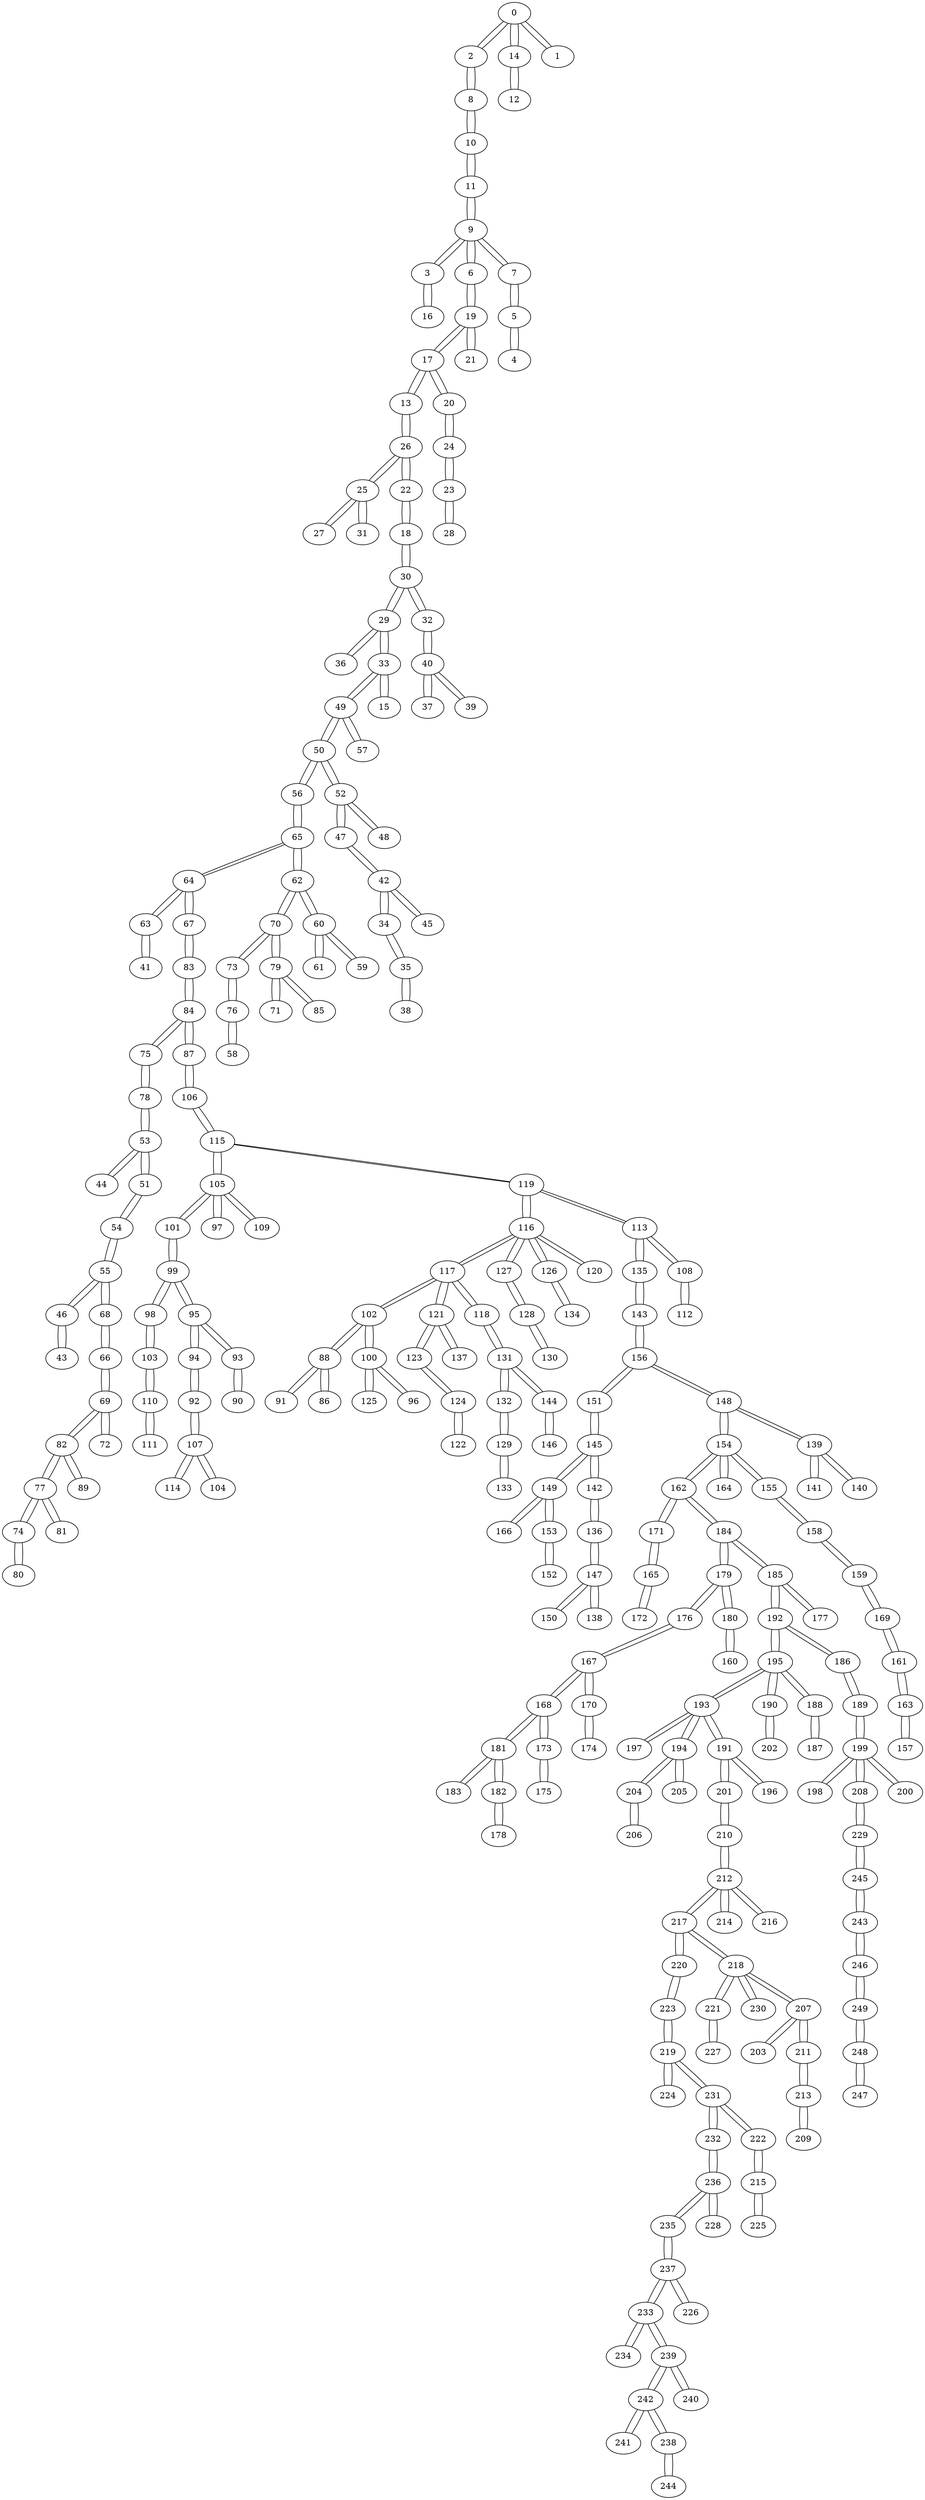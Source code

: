 graph {
0 -- 2 [ distancia=1 ]
0 -- 14 [ distancia=3 ]
0 -- 1 [ distancia=4 ]
2 -- 0 [ distancia=1 ]
2 -- 8 [ distancia=3 ]
9 -- 11 [ distancia=1 ]
9 -- 3 [ distancia=3 ]
9 -- 6 [ distancia=3 ]
9 -- 7 [ distancia=6 ]
11 -- 9 [ distancia=1 ]
11 -- 10 [ distancia=3 ]
13 -- 17 [ distancia=1 ]
13 -- 26 [ distancia=2 ]
17 -- 13 [ distancia=1 ]
17 -- 19 [ distancia=3 ]
17 -- 20 [ distancia=6 ]
25 -- 27 [ distancia=1 ]
25 -- 31 [ distancia=1 ]
25 -- 26 [ distancia=3 ]
27 -- 25 [ distancia=1 ]
31 -- 25 [ distancia=1 ]
29 -- 36 [ distancia=1 ]
29 -- 30 [ distancia=4 ]
29 -- 33 [ distancia=6 ]
36 -- 29 [ distancia=1 ]
34 -- 42 [ distancia=1 ]
34 -- 35 [ distancia=4 ]
42 -- 34 [ distancia=1 ]
42 -- 47 [ distancia=2 ]
42 -- 45 [ distancia=5 ]
44 -- 53 [ distancia=1 ]
53 -- 44 [ distancia=1 ]
53 -- 51 [ distancia=2 ]
53 -- 78 [ distancia=3 ]
54 -- 55 [ distancia=1 ]
54 -- 51 [ distancia=4 ]
55 -- 54 [ distancia=1 ]
55 -- 46 [ distancia=2 ]
55 -- 68 [ distancia=3 ]
63 -- 64 [ distancia=1 ]
63 -- 41 [ distancia=4 ]
64 -- 63 [ distancia=1 ]
64 -- 65 [ distancia=1 ]
64 -- 67 [ distancia=1 ]
65 -- 64 [ distancia=1 ]
65 -- 56 [ distancia=1 ]
65 -- 62 [ distancia=4 ]
56 -- 65 [ distancia=1 ]
56 -- 50 [ distancia=6 ]
67 -- 64 [ distancia=1 ]
67 -- 83 [ distancia=1 ]
58 -- 76 [ distancia=1 ]
76 -- 58 [ distancia=1 ]
76 -- 73 [ distancia=6 ]
74 -- 77 [ distancia=1 ]
74 -- 80 [ distancia=3 ]
77 -- 74 [ distancia=1 ]
77 -- 82 [ distancia=1 ]
77 -- 81 [ distancia=3 ]
82 -- 77 [ distancia=1 ]
82 -- 69 [ distancia=4 ]
82 -- 89 [ distancia=4 ]
83 -- 67 [ distancia=1 ]
83 -- 84 [ distancia=5 ]
75 -- 84 [ distancia=1 ]
75 -- 78 [ distancia=2 ]
84 -- 75 [ distancia=1 ]
84 -- 87 [ distancia=1 ]
84 -- 83 [ distancia=5 ]
87 -- 84 [ distancia=1 ]
87 -- 106 [ distancia=1 ]
88 -- 91 [ distancia=1 ]
88 -- 102 [ distancia=3 ]
88 -- 86 [ distancia=6 ]
91 -- 88 [ distancia=1 ]
101 -- 105 [ distancia=1 ]
101 -- 99 [ distancia=3 ]
105 -- 101 [ distancia=1 ]
105 -- 115 [ distancia=2 ]
105 -- 97 [ distancia=3 ]
105 -- 109 [ distancia=3 ]
106 -- 87 [ distancia=1 ]
106 -- 115 [ distancia=2 ]
92 -- 107 [ distancia=1 ]
92 -- 94 [ distancia=3 ]
107 -- 92 [ distancia=1 ]
107 -- 114 [ distancia=1 ]
107 -- 104 [ distancia=5 ]
103 -- 110 [ distancia=1 ]
103 -- 98 [ distancia=2 ]
110 -- 103 [ distancia=1 ]
110 -- 111 [ distancia=5 ]
114 -- 107 [ distancia=1 ]
102 -- 117 [ distancia=1 ]
102 -- 88 [ distancia=3 ]
102 -- 100 [ distancia=6 ]
117 -- 102 [ distancia=1 ]
117 -- 116 [ distancia=2 ]
117 -- 121 [ distancia=2 ]
117 -- 118 [ distancia=5 ]
115 -- 119 [ distancia=1 ]
115 -- 105 [ distancia=2 ]
115 -- 106 [ distancia=2 ]
119 -- 115 [ distancia=1 ]
119 -- 113 [ distancia=4 ]
119 -- 116 [ distancia=5 ]
121 -- 123 [ distancia=1 ]
121 -- 117 [ distancia=2 ]
121 -- 137 [ distancia=5 ]
123 -- 121 [ distancia=1 ]
123 -- 124 [ distancia=3 ]
122 -- 124 [ distancia=1 ]
124 -- 122 [ distancia=1 ]
124 -- 123 [ distancia=3 ]
128 -- 130 [ distancia=1 ]
128 -- 127 [ distancia=3 ]
130 -- 128 [ distancia=1 ]
118 -- 131 [ distancia=1 ]
118 -- 117 [ distancia=5 ]
131 -- 118 [ distancia=1 ]
131 -- 132 [ distancia=2 ]
131 -- 144 [ distancia=3 ]
135 -- 143 [ distancia=1 ]
135 -- 113 [ distancia=5 ]
143 -- 135 [ distancia=1 ]
143 -- 156 [ distancia=3 ]
147 -- 150 [ distancia=1 ]
147 -- 138 [ distancia=5 ]
147 -- 136 [ distancia=5 ]
150 -- 147 [ distancia=1 ]
151 -- 156 [ distancia=1 ]
151 -- 145 [ distancia=2 ]
156 -- 151 [ distancia=1 ]
156 -- 143 [ distancia=3 ]
156 -- 148 [ distancia=4 ]
149 -- 166 [ distancia=1 ]
149 -- 153 [ distancia=3 ]
149 -- 145 [ distancia=4 ]
166 -- 149 [ distancia=1 ]
165 -- 171 [ distancia=1 ]
165 -- 172 [ distancia=3 ]
171 -- 165 [ distancia=1 ]
171 -- 162 [ distancia=5 ]
176 -- 179 [ distancia=1 ]
176 -- 167 [ distancia=2 ]
179 -- 176 [ distancia=1 ]
179 -- 180 [ distancia=3 ]
179 -- 184 [ distancia=4 ]
193 -- 195 [ distancia=1 ]
193 -- 197 [ distancia=1 ]
193 -- 194 [ distancia=3 ]
193 -- 191 [ distancia=4 ]
195 -- 193 [ distancia=1 ]
195 -- 190 [ distancia=3 ]
195 -- 188 [ distancia=3 ]
195 -- 192 [ distancia=4 ]
197 -- 193 [ distancia=1 ]
194 -- 204 [ distancia=1 ]
194 -- 205 [ distancia=1 ]
194 -- 193 [ distancia=3 ]
204 -- 194 [ distancia=1 ]
204 -- 206 [ distancia=3 ]
205 -- 194 [ distancia=1 ]
217 -- 220 [ distancia=1 ]
217 -- 218 [ distancia=3 ]
217 -- 212 [ distancia=4 ]
220 -- 217 [ distancia=1 ]
220 -- 223 [ distancia=2 ]
219 -- 223 [ distancia=1 ]
219 -- 224 [ distancia=2 ]
219 -- 231 [ distancia=4 ]
223 -- 219 [ distancia=1 ]
223 -- 220 [ distancia=2 ]
232 -- 236 [ distancia=1 ]
232 -- 231 [ distancia=3 ]
236 -- 232 [ distancia=1 ]
236 -- 235 [ distancia=3 ]
236 -- 228 [ distancia=5 ]
233 -- 237 [ distancia=1 ]
233 -- 234 [ distancia=2 ]
233 -- 239 [ distancia=2 ]
237 -- 233 [ distancia=1 ]
237 -- 235 [ distancia=4 ]
237 -- 226 [ distancia=5 ]
4 -- 5 [ distancia=2 ]
5 -- 4 [ distancia=2 ]
5 -- 7 [ distancia=7 ]
6 -- 19 [ distancia=2 ]
6 -- 9 [ distancia=3 ]
19 -- 6 [ distancia=2 ]
19 -- 17 [ distancia=3 ]
19 -- 21 [ distancia=6 ]
18 -- 22 [ distancia=2 ]
18 -- 30 [ distancia=4 ]
22 -- 18 [ distancia=2 ]
22 -- 26 [ distancia=3 ]
26 -- 13 [ distancia=2 ]
26 -- 25 [ distancia=3 ]
26 -- 22 [ distancia=3 ]
37 -- 40 [ distancia=2 ]
40 -- 37 [ distancia=2 ]
40 -- 32 [ distancia=3 ]
40 -- 39 [ distancia=5 ]
47 -- 42 [ distancia=2 ]
47 -- 52 [ distancia=6 ]
51 -- 53 [ distancia=2 ]
51 -- 54 [ distancia=4 ]
46 -- 55 [ distancia=2 ]
46 -- 43 [ distancia=8 ]
49 -- 57 [ distancia=2 ]
49 -- 50 [ distancia=3 ]
49 -- 33 [ distancia=6 ]
57 -- 49 [ distancia=2 ]
66 -- 68 [ distancia=2 ]
66 -- 69 [ distancia=2 ]
68 -- 66 [ distancia=2 ]
68 -- 55 [ distancia=3 ]
69 -- 66 [ distancia=2 ]
69 -- 82 [ distancia=4 ]
69 -- 72 [ distancia=5 ]
78 -- 75 [ distancia=2 ]
78 -- 53 [ distancia=3 ]
71 -- 79 [ distancia=2 ]
79 -- 71 [ distancia=2 ]
79 -- 85 [ distancia=3 ]
79 -- 70 [ distancia=6 ]
94 -- 95 [ distancia=2 ]
94 -- 92 [ distancia=3 ]
95 -- 94 [ distancia=2 ]
95 -- 99 [ distancia=5 ]
95 -- 93 [ distancia=7 ]
98 -- 103 [ distancia=2 ]
98 -- 99 [ distancia=4 ]
108 -- 112 [ distancia=2 ]
108 -- 113 [ distancia=2 ]
112 -- 108 [ distancia=2 ]
113 -- 108 [ distancia=2 ]
113 -- 119 [ distancia=4 ]
113 -- 135 [ distancia=5 ]
116 -- 117 [ distancia=2 ]
116 -- 126 [ distancia=4 ]
116 -- 119 [ distancia=5 ]
116 -- 120 [ distancia=5 ]
116 -- 127 [ distancia=5 ]
132 -- 131 [ distancia=2 ]
132 -- 129 [ distancia=3 ]
126 -- 134 [ distancia=2 ]
126 -- 116 [ distancia=4 ]
134 -- 126 [ distancia=2 ]
145 -- 151 [ distancia=2 ]
145 -- 142 [ distancia=4 ]
145 -- 149 [ distancia=4 ]
148 -- 154 [ distancia=2 ]
148 -- 156 [ distancia=4 ]
148 -- 139 [ distancia=6 ]
154 -- 148 [ distancia=2 ]
154 -- 162 [ distancia=2 ]
154 -- 164 [ distancia=3 ]
154 -- 155 [ distancia=4 ]
155 -- 158 [ distancia=2 ]
155 -- 154 [ distancia=4 ]
158 -- 155 [ distancia=2 ]
158 -- 159 [ distancia=3 ]
162 -- 154 [ distancia=2 ]
162 -- 184 [ distancia=4 ]
162 -- 171 [ distancia=5 ]
167 -- 176 [ distancia=2 ]
167 -- 168 [ distancia=4 ]
167 -- 170 [ distancia=4 ]
160 -- 180 [ distancia=2 ]
180 -- 160 [ distancia=2 ]
180 -- 179 [ distancia=3 ]
168 -- 181 [ distancia=2 ]
168 -- 167 [ distancia=4 ]
168 -- 173 [ distancia=9 ]
181 -- 168 [ distancia=2 ]
181 -- 183 [ distancia=3 ]
181 -- 182 [ distancia=5 ]
185 -- 192 [ distancia=2 ]
185 -- 184 [ distancia=4 ]
185 -- 177 [ distancia=6 ]
192 -- 185 [ distancia=2 ]
192 -- 186 [ distancia=2 ]
192 -- 195 [ distancia=4 ]
186 -- 192 [ distancia=2 ]
186 -- 189 [ distancia=4 ]
198 -- 199 [ distancia=2 ]
199 -- 198 [ distancia=2 ]
199 -- 208 [ distancia=2 ]
199 -- 189 [ distancia=3 ]
199 -- 200 [ distancia=5 ]
208 -- 199 [ distancia=2 ]
208 -- 229 [ distancia=2 ]
201 -- 210 [ distancia=2 ]
201 -- 191 [ distancia=3 ]
210 -- 201 [ distancia=2 ]
210 -- 212 [ distancia=2 ]
212 -- 210 [ distancia=2 ]
212 -- 214 [ distancia=3 ]
212 -- 216 [ distancia=3 ]
212 -- 217 [ distancia=4 ]
218 -- 221 [ distancia=2 ]
218 -- 230 [ distancia=2 ]
218 -- 207 [ distancia=3 ]
218 -- 217 [ distancia=3 ]
221 -- 218 [ distancia=2 ]
221 -- 227 [ distancia=4 ]
215 -- 222 [ distancia=2 ]
215 -- 225 [ distancia=2 ]
222 -- 215 [ distancia=2 ]
222 -- 231 [ distancia=2 ]
224 -- 219 [ distancia=2 ]
225 -- 215 [ distancia=2 ]
229 -- 208 [ distancia=2 ]
229 -- 245 [ distancia=2 ]
230 -- 218 [ distancia=2 ]
231 -- 222 [ distancia=2 ]
231 -- 232 [ distancia=3 ]
231 -- 219 [ distancia=4 ]
234 -- 233 [ distancia=2 ]
239 -- 233 [ distancia=2 ]
239 -- 242 [ distancia=6 ]
239 -- 240 [ distancia=9 ]
241 -- 242 [ distancia=2 ]
242 -- 241 [ distancia=2 ]
242 -- 239 [ distancia=6 ]
242 -- 238 [ distancia=9 ]
245 -- 229 [ distancia=2 ]
245 -- 243 [ distancia=4 ]
243 -- 246 [ distancia=2 ]
243 -- 245 [ distancia=4 ]
246 -- 243 [ distancia=2 ]
246 -- 249 [ distancia=6 ]
248 -- 249 [ distancia=2 ]
248 -- 247 [ distancia=8 ]
249 -- 248 [ distancia=2 ]
249 -- 246 [ distancia=6 ]
8 -- 2 [ distancia=3 ]
8 -- 10 [ distancia=4 ]
3 -- 9 [ distancia=3 ]
3 -- 16 [ distancia=3 ]
10 -- 11 [ distancia=3 ]
10 -- 8 [ distancia=4 ]
12 -- 14 [ distancia=3 ]
14 -- 12 [ distancia=3 ]
14 -- 0 [ distancia=3 ]
16 -- 3 [ distancia=3 ]
23 -- 28 [ distancia=3 ]
23 -- 24 [ distancia=8 ]
28 -- 23 [ distancia=3 ]
30 -- 32 [ distancia=3 ]
30 -- 29 [ distancia=4 ]
30 -- 18 [ distancia=4 ]
32 -- 30 [ distancia=3 ]
32 -- 40 [ distancia=3 ]
50 -- 49 [ distancia=3 ]
50 -- 52 [ distancia=3 ]
50 -- 56 [ distancia=6 ]
52 -- 50 [ distancia=3 ]
52 -- 48 [ distancia=5 ]
52 -- 47 [ distancia=6 ]
80 -- 74 [ distancia=3 ]
81 -- 77 [ distancia=3 ]
85 -- 79 [ distancia=3 ]
99 -- 101 [ distancia=3 ]
99 -- 98 [ distancia=4 ]
99 -- 95 [ distancia=5 ]
97 -- 105 [ distancia=3 ]
109 -- 105 [ distancia=3 ]
100 -- 125 [ distancia=3 ]
100 -- 96 [ distancia=5 ]
100 -- 102 [ distancia=6 ]
125 -- 100 [ distancia=3 ]
127 -- 128 [ distancia=3 ]
127 -- 116 [ distancia=5 ]
129 -- 132 [ distancia=3 ]
129 -- 133 [ distancia=6 ]
144 -- 131 [ distancia=3 ]
144 -- 146 [ distancia=9 ]
153 -- 149 [ distancia=3 ]
153 -- 152 [ distancia=6 ]
159 -- 158 [ distancia=3 ]
159 -- 169 [ distancia=3 ]
164 -- 154 [ distancia=3 ]
169 -- 159 [ distancia=3 ]
169 -- 161 [ distancia=5 ]
172 -- 165 [ distancia=3 ]
183 -- 181 [ distancia=3 ]
190 -- 195 [ distancia=3 ]
190 -- 202 [ distancia=8 ]
188 -- 195 [ distancia=3 ]
188 -- 187 [ distancia=6 ]
189 -- 199 [ distancia=3 ]
189 -- 186 [ distancia=4 ]
191 -- 201 [ distancia=3 ]
191 -- 193 [ distancia=4 ]
191 -- 196 [ distancia=6 ]
206 -- 204 [ distancia=3 ]
203 -- 207 [ distancia=3 ]
207 -- 203 [ distancia=3 ]
207 -- 211 [ distancia=3 ]
207 -- 218 [ distancia=3 ]
211 -- 207 [ distancia=3 ]
211 -- 213 [ distancia=6 ]
214 -- 212 [ distancia=3 ]
216 -- 212 [ distancia=3 ]
235 -- 236 [ distancia=3 ]
235 -- 237 [ distancia=4 ]
238 -- 244 [ distancia=3 ]
238 -- 242 [ distancia=9 ]
244 -- 238 [ distancia=3 ]
1 -- 0 [ distancia=4 ]
35 -- 34 [ distancia=4 ]
35 -- 38 [ distancia=8 ]
60 -- 61 [ distancia=4 ]
60 -- 59 [ distancia=6 ]
60 -- 62 [ distancia=7 ]
61 -- 60 [ distancia=4 ]
41 -- 63 [ distancia=4 ]
62 -- 65 [ distancia=4 ]
62 -- 60 [ distancia=7 ]
62 -- 70 [ distancia=7 ]
89 -- 82 [ distancia=4 ]
139 -- 141 [ distancia=4 ]
139 -- 148 [ distancia=6 ]
139 -- 140 [ distancia=7 ]
141 -- 139 [ distancia=4 ]
136 -- 142 [ distancia=4 ]
136 -- 147 [ distancia=5 ]
142 -- 136 [ distancia=4 ]
142 -- 145 [ distancia=4 ]
161 -- 163 [ distancia=4 ]
161 -- 169 [ distancia=5 ]
163 -- 161 [ distancia=4 ]
163 -- 157 [ distancia=5 ]
170 -- 167 [ distancia=4 ]
170 -- 174 [ distancia=9 ]
184 -- 162 [ distancia=4 ]
184 -- 179 [ distancia=4 ]
184 -- 185 [ distancia=4 ]
209 -- 213 [ distancia=4 ]
213 -- 209 [ distancia=4 ]
213 -- 211 [ distancia=6 ]
227 -- 221 [ distancia=4 ]
20 -- 24 [ distancia=5 ]
20 -- 17 [ distancia=6 ]
24 -- 20 [ distancia=5 ]
24 -- 23 [ distancia=8 ]
15 -- 33 [ distancia=5 ]
33 -- 15 [ distancia=5 ]
33 -- 29 [ distancia=6 ]
33 -- 49 [ distancia=6 ]
39 -- 40 [ distancia=5 ]
45 -- 42 [ distancia=5 ]
48 -- 52 [ distancia=5 ]
72 -- 69 [ distancia=5 ]
70 -- 73 [ distancia=5 ]
70 -- 79 [ distancia=6 ]
70 -- 62 [ distancia=7 ]
73 -- 70 [ distancia=5 ]
73 -- 76 [ distancia=6 ]
96 -- 100 [ distancia=5 ]
104 -- 107 [ distancia=5 ]
111 -- 110 [ distancia=5 ]
120 -- 116 [ distancia=5 ]
137 -- 121 [ distancia=5 ]
138 -- 147 [ distancia=5 ]
157 -- 163 [ distancia=5 ]
182 -- 181 [ distancia=5 ]
182 -- 178 [ distancia=6 ]
200 -- 199 [ distancia=5 ]
228 -- 236 [ distancia=5 ]
226 -- 237 [ distancia=5 ]
7 -- 9 [ distancia=6 ]
7 -- 5 [ distancia=7 ]
21 -- 19 [ distancia=6 ]
59 -- 60 [ distancia=6 ]
86 -- 88 [ distancia=6 ]
90 -- 93 [ distancia=6 ]
93 -- 90 [ distancia=6 ]
93 -- 95 [ distancia=7 ]
133 -- 129 [ distancia=6 ]
152 -- 153 [ distancia=6 ]
173 -- 175 [ distancia=6 ]
173 -- 168 [ distancia=9 ]
175 -- 173 [ distancia=6 ]
178 -- 182 [ distancia=6 ]
177 -- 185 [ distancia=6 ]
187 -- 188 [ distancia=6 ]
196 -- 191 [ distancia=6 ]
140 -- 139 [ distancia=7 ]
38 -- 35 [ distancia=8 ]
43 -- 46 [ distancia=8 ]
202 -- 190 [ distancia=8 ]
247 -- 248 [ distancia=8 ]
146 -- 144 [ distancia=9 ]
174 -- 170 [ distancia=9 ]
240 -- 239 [ distancia=9 ]
}

